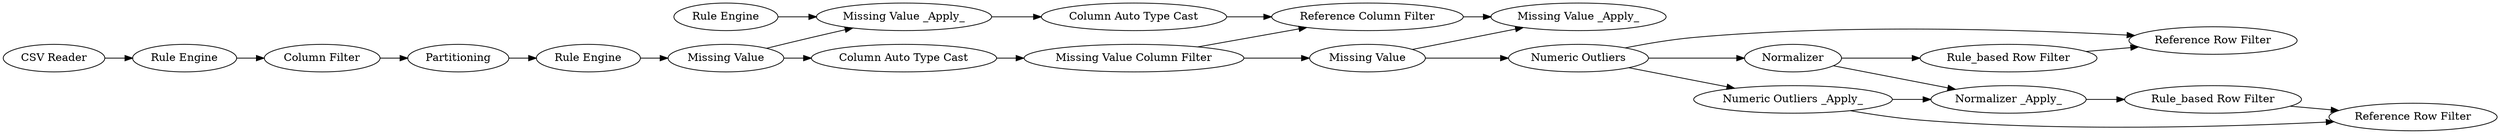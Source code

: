 digraph {
	"3040991504978103682_66" [label="Numeric Outliers"]
	"3040991504978103682_778" [label="Normalizer _Apply_"]
	"3040991504978103682_785" [label="Reference Row Filter"]
	"2421706006108169051_72" [label="Reference Column Filter"]
	"-7447971162353960780_782" [label="CSV Reader"]
	"-338942937120249391_23" [label="Rule Engine"]
	"-338942937120249391_26" [label="Column Filter"]
	"3040991504978103682_775" [label="Rule_based Row Filter"]
	"2421706006108169051_73" [label="Missing Value _Apply_"]
	"2421706006108169051_77" [label="Rule Engine"]
	"2421706006108169051_63" [label="Rule Engine"]
	"2421706006108169051_82" [label="Missing Value"]
	"2421706006108169051_80" [label="Column Auto Type Cast"]
	"2421706006108169051_64" [label="Missing Value _Apply_"]
	"3040991504978103682_786" [label="Reference Row Filter"]
	"3040991504978103682_784" [label="Rule_based Row Filter"]
	"3040991504978103682_774" [label=Normalizer]
	"3040991504978103682_780" [label="Numeric Outliers _Apply_"]
	"2421706006108169051_83" [label="Column Auto Type Cast"]
	"2421706006108169051_81" [label="Missing Value Column Filter"]
	"2421706006108169051_78" [label="Missing Value"]
	"-338942937120249391_24" [label=Partitioning]
	"2421706006108169051_77" -> "2421706006108169051_78"
	"2421706006108169051_83" -> "2421706006108169051_72"
	"2421706006108169051_82" -> "3040991504978103682_66"
	"3040991504978103682_66" -> "3040991504978103682_785"
	"2421706006108169051_63" -> "2421706006108169051_64"
	"-7447971162353960780_782" -> "-338942937120249391_23"
	"3040991504978103682_780" -> "3040991504978103682_778"
	"2421706006108169051_81" -> "2421706006108169051_72"
	"3040991504978103682_780" -> "3040991504978103682_786"
	"2421706006108169051_78" -> "2421706006108169051_64"
	"3040991504978103682_784" -> "3040991504978103682_786"
	"-338942937120249391_23" -> "-338942937120249391_26"
	"2421706006108169051_81" -> "2421706006108169051_82"
	"2421706006108169051_78" -> "2421706006108169051_80"
	"3040991504978103682_774" -> "3040991504978103682_778"
	"2421706006108169051_64" -> "2421706006108169051_83"
	"3040991504978103682_66" -> "3040991504978103682_780"
	"-338942937120249391_24" -> "2421706006108169051_77"
	"2421706006108169051_72" -> "2421706006108169051_73"
	"3040991504978103682_775" -> "3040991504978103682_785"
	"2421706006108169051_82" -> "2421706006108169051_73"
	"3040991504978103682_66" -> "3040991504978103682_774"
	"3040991504978103682_774" -> "3040991504978103682_775"
	"3040991504978103682_778" -> "3040991504978103682_784"
	"-338942937120249391_26" -> "-338942937120249391_24"
	"2421706006108169051_80" -> "2421706006108169051_81"
	rankdir=LR
}
